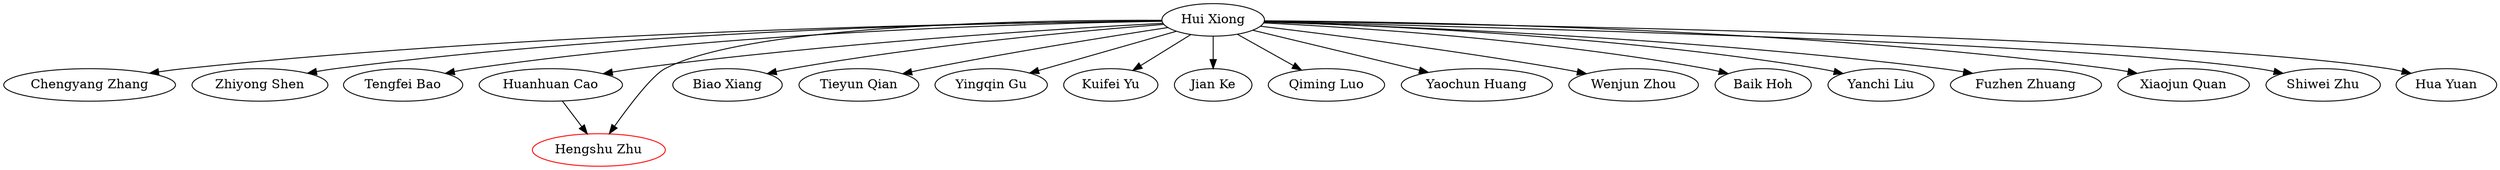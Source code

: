 strict digraph G{
"Hui Xiong" -> "Chengyang Zhang"
"Hui Xiong" -> "Zhiyong Shen"
"Hui Xiong" -> "Tengfei Bao"
"Huanhuan Cao" -> "Hengshu Zhu"
"Hui Xiong" -> "Biao Xiang"
"Hui Xiong" -> "Tieyun Qian"
"Hui Xiong" -> "Yingqin Gu"
"Hui Xiong" -> "Huanhuan Cao"
"Hui Xiong" -> "Kuifei Yu"
"Hui Xiong" -> "Jian Ke"
"Hui Xiong" -> "Qiming Luo"
"Hui Xiong" -> "Yaochun Huang"
"Hui Xiong" -> "Wenjun Zhou"
"Hui Xiong" -> "Baik Hoh"
"Hui Xiong" -> "Yanchi Liu"
"Hui Xiong" -> "Fuzhen Zhuang"
"Hui Xiong" -> "Xiaojun Quan"
"Hui Xiong" -> "Hengshu Zhu"
"Hui Xiong" -> "Shiwei Zhu"
"Hui Xiong" -> "Hua Yuan"
"Hengshu Zhu" [color = red]}